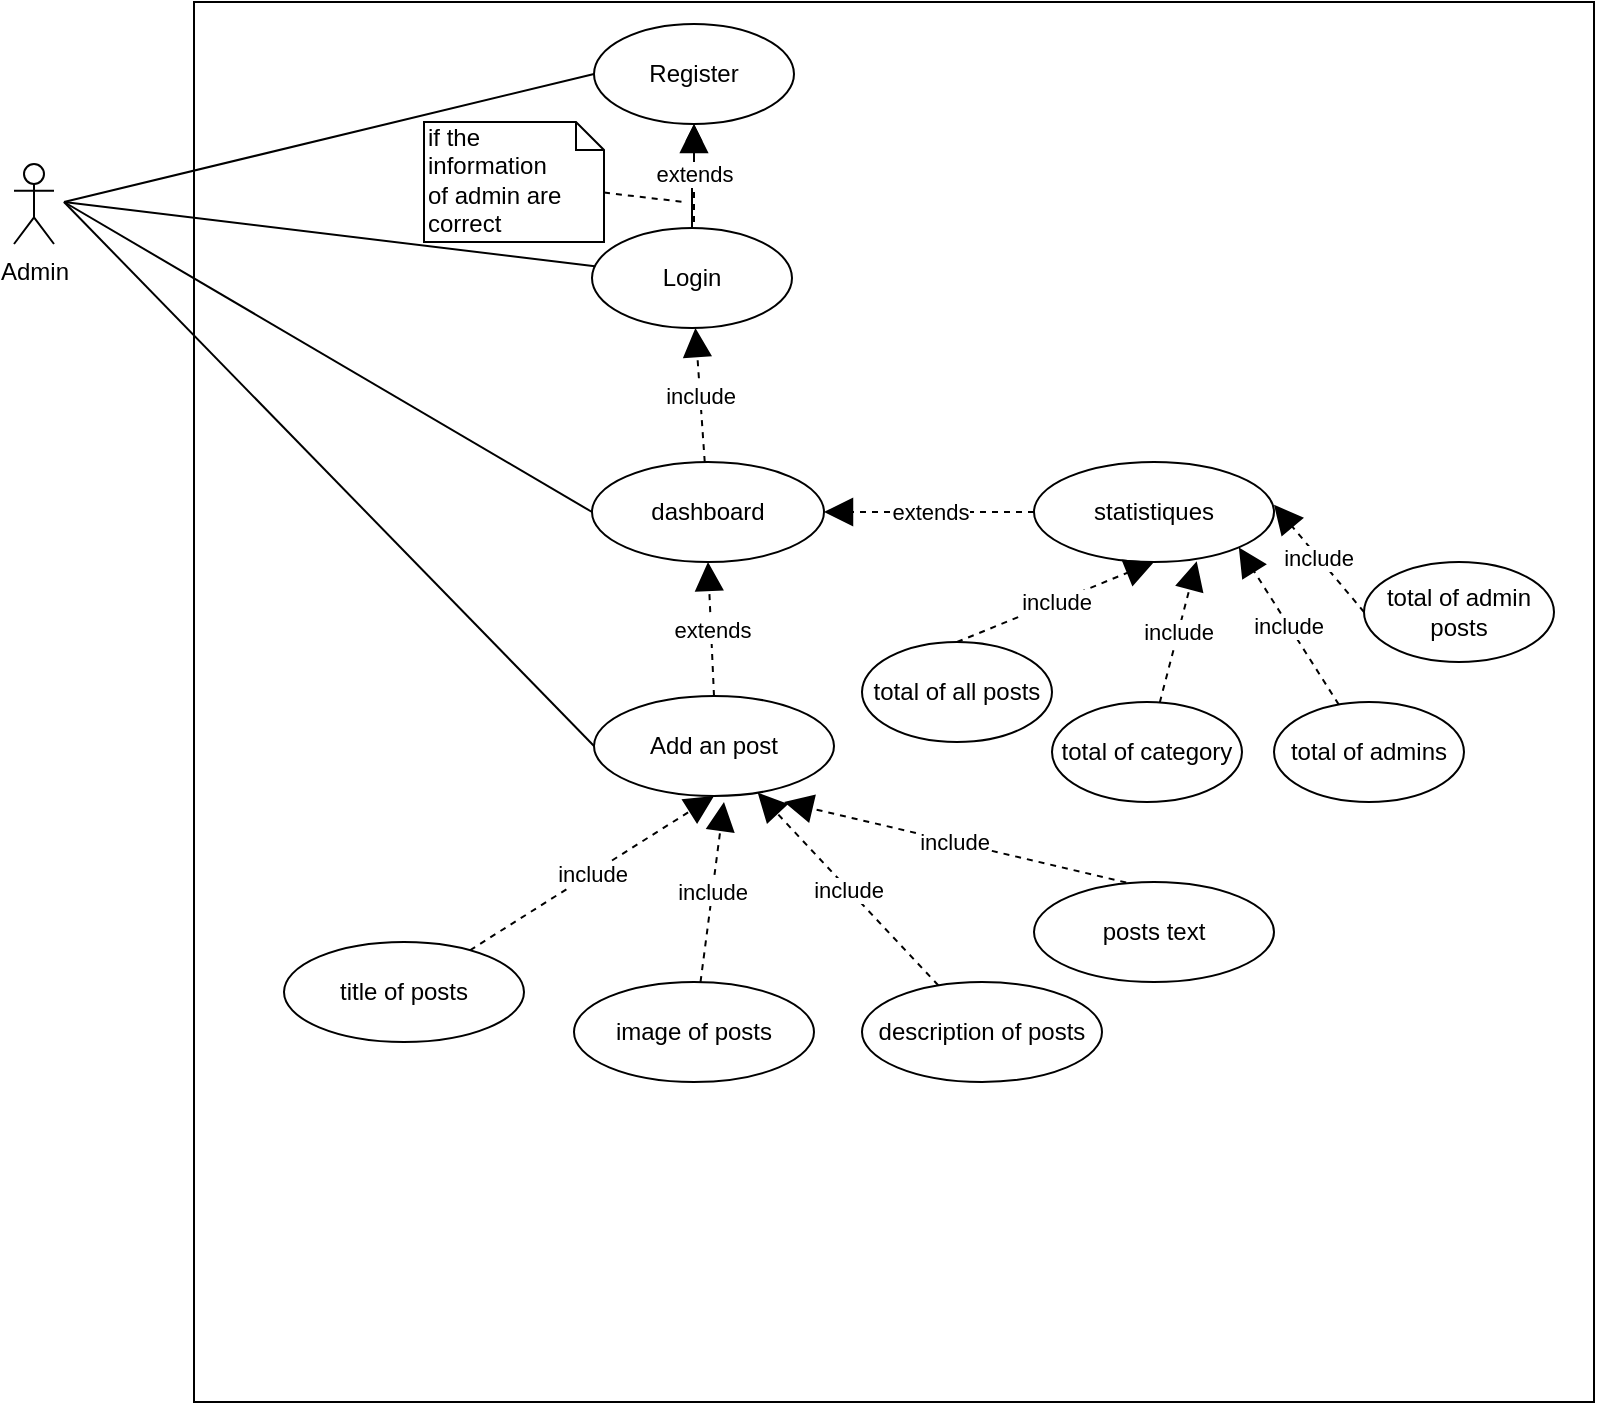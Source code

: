 <mxfile>
    <diagram id="280kTA-RH1lBnl_bKy8m" name="Page-1">
        <mxGraphModel dx="754" dy="609" grid="1" gridSize="10" guides="1" tooltips="1" connect="1" arrows="1" fold="1" page="1" pageScale="1" pageWidth="850" pageHeight="1100" math="0" shadow="0">
            <root>
                <mxCell id="0"/>
                <mxCell id="1" parent="0"/>
                <mxCell id="2" value="Admin" style="shape=umlActor;verticalLabelPosition=bottom;labelBackgroundColor=#ffffff;verticalAlign=top;html=1;outlineConnect=0;" parent="1" vertex="1">
                    <mxGeometry x="15" y="261" width="20" height="40" as="geometry"/>
                </mxCell>
                <mxCell id="3" value="" style="whiteSpace=wrap;html=1;aspect=fixed;" parent="1" vertex="1">
                    <mxGeometry x="105" y="180" width="700" height="700" as="geometry"/>
                </mxCell>
                <mxCell id="8" value="" style="ellipse;whiteSpace=wrap;html=1;" parent="1" vertex="1">
                    <mxGeometry x="305" y="191" width="100" height="50" as="geometry"/>
                </mxCell>
                <mxCell id="9" value="Register" style="text;html=1;strokeColor=none;fillColor=none;align=center;verticalAlign=middle;whiteSpace=wrap;rounded=0;" parent="1" vertex="1">
                    <mxGeometry x="335" y="206" width="40" height="20" as="geometry"/>
                </mxCell>
                <mxCell id="61" value="" style="edgeStyle=orthogonalEdgeStyle;rounded=0;orthogonalLoop=1;jettySize=auto;html=1;endArrow=block;endFill=1;" parent="1" source="10" target="8" edge="1">
                    <mxGeometry relative="1" as="geometry"/>
                </mxCell>
                <mxCell id="10" value="Login" style="ellipse;whiteSpace=wrap;html=1;" parent="1" vertex="1">
                    <mxGeometry x="304" y="293" width="100" height="50" as="geometry"/>
                </mxCell>
                <mxCell id="12" value="" style="endArrow=none;html=1;entryX=0;entryY=0.5;entryDx=0;entryDy=0;" parent="1" target="8" edge="1">
                    <mxGeometry width="50" height="50" relative="1" as="geometry">
                        <mxPoint x="40" y="280" as="sourcePoint"/>
                        <mxPoint x="140" y="330" as="targetPoint"/>
                    </mxGeometry>
                </mxCell>
                <mxCell id="13" value="" style="endArrow=none;html=1;" parent="1" target="10" edge="1">
                    <mxGeometry width="50" height="50" relative="1" as="geometry">
                        <mxPoint x="40" y="280" as="sourcePoint"/>
                        <mxPoint x="270" y="330" as="targetPoint"/>
                    </mxGeometry>
                </mxCell>
                <mxCell id="17" value="statistiques" style="ellipse;whiteSpace=wrap;html=1;" parent="1" vertex="1">
                    <mxGeometry x="525" y="410" width="120" height="50" as="geometry"/>
                </mxCell>
                <mxCell id="18" value="Add an post" style="ellipse;whiteSpace=wrap;html=1;" parent="1" vertex="1">
                    <mxGeometry x="305" y="527" width="120" height="50" as="geometry"/>
                </mxCell>
                <mxCell id="29" value="include" style="endArrow=block;endSize=12;dashed=1;html=1;endFill=1;" parent="1" source="30" target="10" edge="1">
                    <mxGeometry width="160" relative="1" as="geometry">
                        <mxPoint x="379.164" y="435.099" as="sourcePoint"/>
                        <mxPoint x="414.0" y="398.0" as="targetPoint"/>
                    </mxGeometry>
                </mxCell>
                <mxCell id="30" value="dashboard" style="ellipse;whiteSpace=wrap;html=1;" parent="1" vertex="1">
                    <mxGeometry x="304" y="410" width="116" height="50" as="geometry"/>
                </mxCell>
                <mxCell id="31" value="extends" style="endArrow=block;endSize=12;dashed=1;html=1;endFill=1;entryX=1;entryY=0.5;entryDx=0;entryDy=0;exitX=0;exitY=0.5;exitDx=0;exitDy=0;" parent="1" source="17" target="30" edge="1">
                    <mxGeometry width="160" relative="1" as="geometry">
                        <mxPoint x="512.637" y="435.007" as="sourcePoint"/>
                        <mxPoint x="507.428" y="367.99" as="targetPoint"/>
                        <Array as="points">
                            <mxPoint x="480" y="435"/>
                        </Array>
                    </mxGeometry>
                </mxCell>
                <mxCell id="33" value="extends" style="endArrow=block;endSize=12;dashed=1;html=1;endFill=1;entryX=0.5;entryY=1;entryDx=0;entryDy=0;exitX=0.5;exitY=0;exitDx=0;exitDy=0;" parent="1" source="18" target="30" edge="1">
                    <mxGeometry width="160" relative="1" as="geometry">
                        <mxPoint x="360" y="530" as="sourcePoint"/>
                        <mxPoint x="400" y="475" as="targetPoint"/>
                        <Array as="points"/>
                    </mxGeometry>
                </mxCell>
                <mxCell id="34" value="" style="endArrow=none;html=1;exitX=0;exitY=0.5;exitDx=0;exitDy=0;" parent="1" source="30" edge="1">
                    <mxGeometry width="50" height="50" relative="1" as="geometry">
                        <mxPoint x="180" y="475" as="sourcePoint"/>
                        <mxPoint x="40" y="280" as="targetPoint"/>
                    </mxGeometry>
                </mxCell>
                <mxCell id="38" value="" style="endArrow=none;html=1;exitX=0;exitY=0.5;exitDx=0;exitDy=0;" parent="1" source="18" edge="1">
                    <mxGeometry width="50" height="50" relative="1" as="geometry">
                        <mxPoint x="140" y="470" as="sourcePoint"/>
                        <mxPoint x="40" y="280" as="targetPoint"/>
                    </mxGeometry>
                </mxCell>
                <mxCell id="44" value="total of all posts" style="ellipse;whiteSpace=wrap;html=1;" parent="1" vertex="1">
                    <mxGeometry x="439" y="500" width="95" height="50" as="geometry"/>
                </mxCell>
                <mxCell id="46" value="total of category" style="ellipse;whiteSpace=wrap;html=1;" parent="1" vertex="1">
                    <mxGeometry x="534" y="530" width="95" height="50" as="geometry"/>
                </mxCell>
                <mxCell id="48" value="total of admins" style="ellipse;whiteSpace=wrap;html=1;" parent="1" vertex="1">
                    <mxGeometry x="645" y="530" width="95" height="50" as="geometry"/>
                </mxCell>
                <mxCell id="49" value="include" style="endArrow=block;endSize=12;dashed=1;html=1;endFill=1;entryX=0.678;entryY=0.992;entryDx=0;entryDy=0;entryPerimeter=0;" parent="1" source="46" target="17" edge="1">
                    <mxGeometry width="160" relative="1" as="geometry">
                        <mxPoint x="446.5" y="530" as="sourcePoint"/>
                        <mxPoint x="443.5" y="463" as="targetPoint"/>
                        <Array as="points"/>
                    </mxGeometry>
                </mxCell>
                <mxCell id="50" value="include" style="endArrow=block;endSize=12;dashed=1;html=1;endFill=1;entryX=0.5;entryY=1;entryDx=0;entryDy=0;exitX=0.5;exitY=0;exitDx=0;exitDy=0;" parent="1" source="44" target="17" edge="1">
                    <mxGeometry width="160" relative="1" as="geometry">
                        <mxPoint x="483.0" y="530" as="sourcePoint"/>
                        <mxPoint x="480" y="463" as="targetPoint"/>
                        <Array as="points"/>
                    </mxGeometry>
                </mxCell>
                <mxCell id="51" value="include" style="endArrow=block;endSize=12;dashed=1;html=1;endFill=1;entryX=1;entryY=1;entryDx=0;entryDy=0;" parent="1" source="48" target="17" edge="1">
                    <mxGeometry width="160" relative="1" as="geometry">
                        <mxPoint x="765.0" y="507" as="sourcePoint"/>
                        <mxPoint x="762" y="440" as="targetPoint"/>
                        <Array as="points"/>
                    </mxGeometry>
                </mxCell>
                <mxCell id="52" value="include" style="endArrow=block;endSize=12;dashed=1;html=1;endFill=1;entryX=0.5;entryY=1;entryDx=0;entryDy=0;" parent="1" source="53" target="18" edge="1">
                    <mxGeometry width="160" relative="1" as="geometry">
                        <mxPoint x="349.0" y="666" as="sourcePoint"/>
                        <mxPoint x="435" y="596" as="targetPoint"/>
                        <Array as="points"/>
                    </mxGeometry>
                </mxCell>
                <mxCell id="53" value="title of posts" style="ellipse;whiteSpace=wrap;html=1;" parent="1" vertex="1">
                    <mxGeometry x="150" y="650" width="120" height="50" as="geometry"/>
                </mxCell>
                <mxCell id="54" value="description of posts" style="ellipse;whiteSpace=wrap;html=1;" parent="1" vertex="1">
                    <mxGeometry x="439" y="670" width="120" height="50" as="geometry"/>
                </mxCell>
                <mxCell id="55" value="posts&amp;nbsp;text" style="ellipse;whiteSpace=wrap;html=1;" parent="1" vertex="1">
                    <mxGeometry x="525" y="620" width="120" height="50" as="geometry"/>
                </mxCell>
                <mxCell id="56" value="include" style="endArrow=block;endSize=12;dashed=1;html=1;endFill=1;" parent="1" source="54" target="18" edge="1">
                    <mxGeometry width="160" relative="1" as="geometry">
                        <mxPoint x="314.072" y="688.297" as="sourcePoint"/>
                        <mxPoint x="395" y="580" as="targetPoint"/>
                        <Array as="points"/>
                    </mxGeometry>
                </mxCell>
                <mxCell id="57" value="include" style="endArrow=block;endSize=12;dashed=1;html=1;endFill=1;entryX=0.792;entryY=1.06;entryDx=0;entryDy=0;entryPerimeter=0;exitX=0.384;exitY=0.005;exitDx=0;exitDy=0;exitPerimeter=0;" parent="1" source="55" target="18" edge="1">
                    <mxGeometry width="160" relative="1" as="geometry">
                        <mxPoint x="478.431" y="687.15" as="sourcePoint"/>
                        <mxPoint x="451.626" y="586.847" as="targetPoint"/>
                        <Array as="points"/>
                    </mxGeometry>
                </mxCell>
                <mxCell id="60" value="extends" style="endArrow=block;endSize=12;dashed=1;html=1;endFill=1;entryX=0.5;entryY=1;entryDx=0;entryDy=0;" parent="1" target="8" edge="1">
                    <mxGeometry width="160" relative="1" as="geometry">
                        <mxPoint x="355" y="290" as="sourcePoint"/>
                        <mxPoint x="340" y="230" as="targetPoint"/>
                    </mxGeometry>
                </mxCell>
                <mxCell id="62" value="if the&amp;nbsp;&lt;br&gt;information&lt;br&gt;of admin are correct" style="shape=note;whiteSpace=wrap;html=1;size=14;verticalAlign=top;align=left;spacingTop=-6;" parent="1" vertex="1">
                    <mxGeometry x="220" y="240" width="90" height="60" as="geometry"/>
                </mxCell>
                <mxCell id="63" value="" style="endArrow=none;dashed=1;html=1;" parent="1" source="62" edge="1">
                    <mxGeometry width="50" height="50" relative="1" as="geometry">
                        <mxPoint x="310" y="330" as="sourcePoint"/>
                        <mxPoint x="350" y="280" as="targetPoint"/>
                    </mxGeometry>
                </mxCell>
                <mxCell id="64" value="image&amp;nbsp;of posts" style="ellipse;whiteSpace=wrap;html=1;" parent="1" vertex="1">
                    <mxGeometry x="295" y="670" width="120" height="50" as="geometry"/>
                </mxCell>
                <mxCell id="65" value="include" style="endArrow=block;endSize=12;dashed=1;html=1;endFill=1;" parent="1" source="64" edge="1">
                    <mxGeometry width="160" relative="1" as="geometry">
                        <mxPoint x="460.275" y="676.436" as="sourcePoint"/>
                        <mxPoint x="370.002" y="579.998" as="targetPoint"/>
                        <Array as="points"/>
                    </mxGeometry>
                </mxCell>
                <mxCell id="66" value="total of admin posts" style="ellipse;whiteSpace=wrap;html=1;" parent="1" vertex="1">
                    <mxGeometry x="690" y="460" width="95" height="50" as="geometry"/>
                </mxCell>
                <mxCell id="67" value="include" style="endArrow=block;endSize=12;dashed=1;html=1;endFill=1;entryX=1;entryY=1;entryDx=0;entryDy=0;exitX=0;exitY=0.5;exitDx=0;exitDy=0;" parent="1" source="66" edge="1">
                    <mxGeometry width="160" relative="1" as="geometry">
                        <mxPoint x="694.966" y="509.998" as="sourcePoint"/>
                        <mxPoint x="644.996" y="431.378" as="targetPoint"/>
                        <Array as="points"/>
                    </mxGeometry>
                </mxCell>
            </root>
        </mxGraphModel>
    </diagram>
</mxfile>